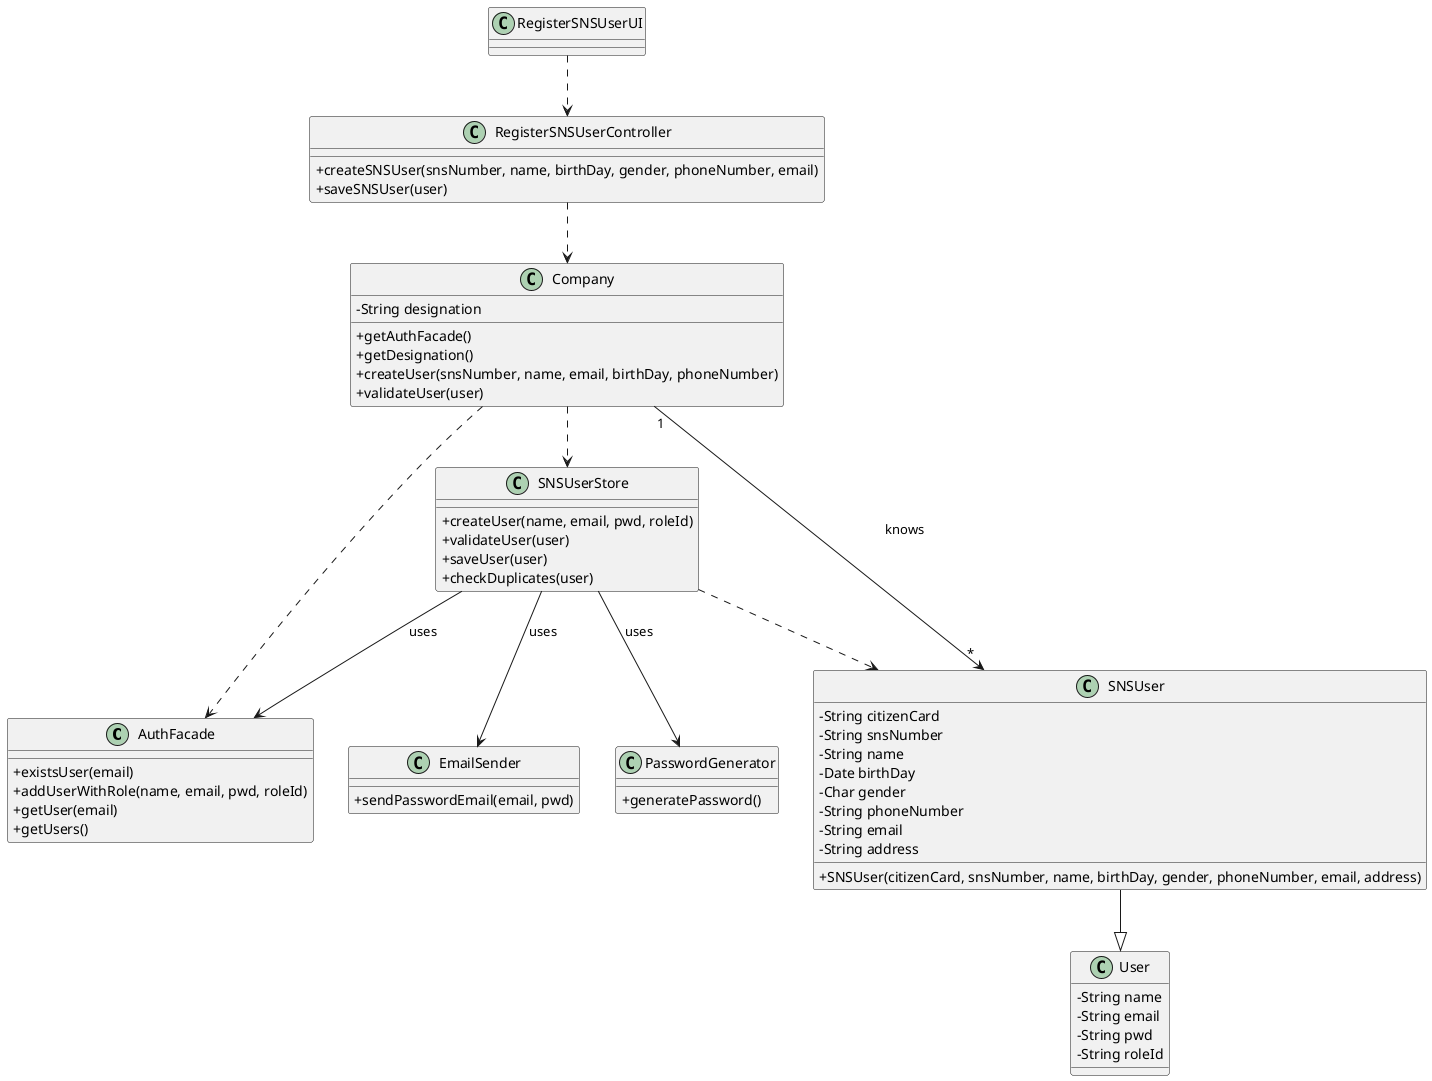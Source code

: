 @startuml Class Diagram
skinparam classAttributeIconSize 0

class AuthFacade {
  + existsUser(email)
  + addUserWithRole(name, email, pwd, roleId)
  + getUser(email)
  + getUsers()
}

class Company {
  - String designation
  + getAuthFacade()
  + getDesignation()
  + createUser(snsNumber, name, email, birthDay, phoneNumber)
  + validateUser(user)
}

class RegisterSNSUserController {
  + createSNSUser(snsNumber, name, birthDay, gender, phoneNumber, email)
  + saveSNSUser(user)
}

class RegisterSNSUserUI { }

class SNSUser {
  - String citizenCard
  - String snsNumber
  - String name
  - Date birthDay
  - Char gender
  - String phoneNumber
  - String email
  - String address
  + SNSUser(citizenCard, snsNumber, name, birthDay, gender, phoneNumber, email, address)
}

class User {
  - String name
  - String email
  - String pwd
  - String roleId
}

class SNSUserStore {
  + createUser(name, email, pwd, roleId)
  + validateUser(user)
  + saveUser(user)
  + checkDuplicates(user)
}

class PasswordGenerator {
  + generatePassword()
}

class EmailSender {
  + sendPasswordEmail(email, pwd)
}


Company ..> SNSUserStore
Company ..> AuthFacade
Company "1" --> "*" SNSUser : knows

RegisterSNSUserController ..> Company

RegisterSNSUserUI ..> RegisterSNSUserController

SNSUser --|> User

SNSUserStore --> AuthFacade : uses
SNSUserStore --> PasswordGenerator : uses 
SNSUserStore --> EmailSender : uses
SNSUserStore ..> SNSUser

@enduml